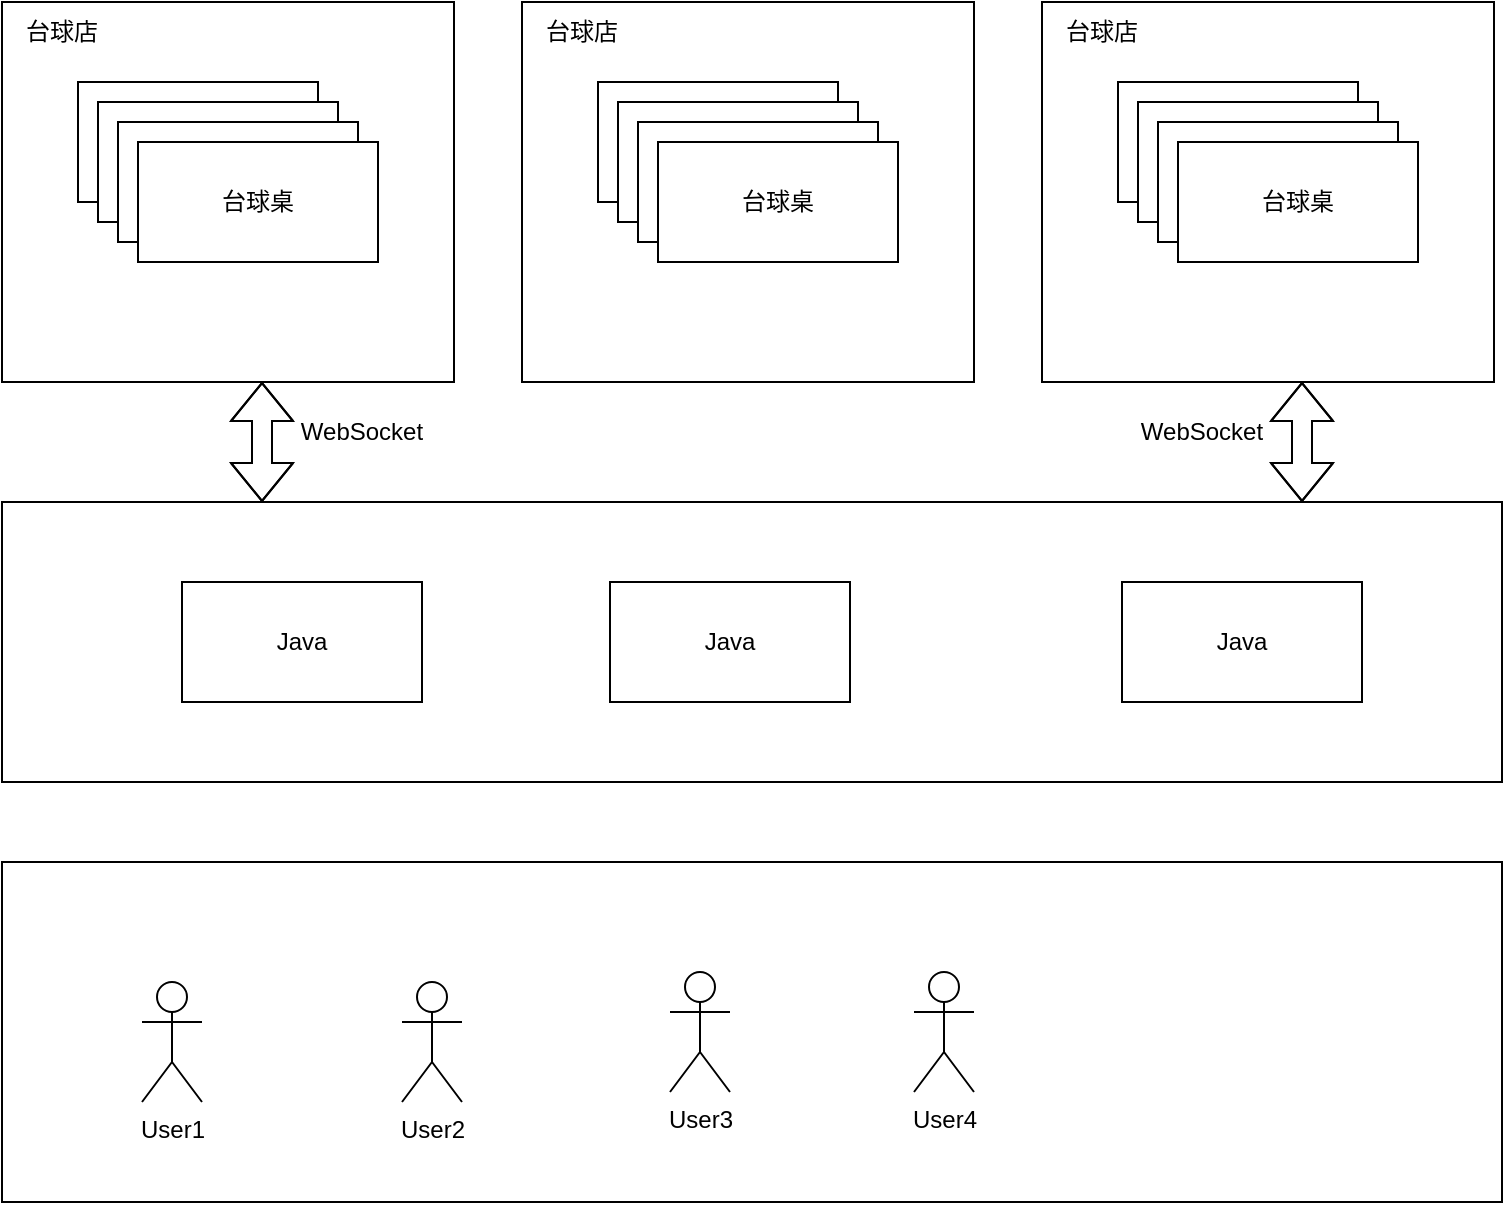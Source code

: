 <mxfile version="15.8.6" type="github">
  <diagram id="C5RBs43oDa-KdzZeNtuy" name="Page-1">
    <mxGraphModel dx="888" dy="481" grid="1" gridSize="10" guides="1" tooltips="1" connect="1" arrows="1" fold="1" page="1" pageScale="1" pageWidth="827" pageHeight="1169" math="0" shadow="0">
      <root>
        <mxCell id="WIyWlLk6GJQsqaUBKTNV-0" />
        <mxCell id="WIyWlLk6GJQsqaUBKTNV-1" parent="WIyWlLk6GJQsqaUBKTNV-0" />
        <mxCell id="8EkeosTM1MykOs4kjVNQ-19" value="" style="group" vertex="1" connectable="0" parent="WIyWlLk6GJQsqaUBKTNV-1">
          <mxGeometry x="50" y="140" width="226" height="190" as="geometry" />
        </mxCell>
        <mxCell id="8EkeosTM1MykOs4kjVNQ-7" value="" style="rounded=0;whiteSpace=wrap;html=1;" vertex="1" parent="8EkeosTM1MykOs4kjVNQ-19">
          <mxGeometry width="226" height="190" as="geometry" />
        </mxCell>
        <mxCell id="8EkeosTM1MykOs4kjVNQ-8" value="台球店" style="text;html=1;strokeColor=none;fillColor=none;align=center;verticalAlign=middle;whiteSpace=wrap;rounded=0;" vertex="1" parent="8EkeosTM1MykOs4kjVNQ-19">
          <mxGeometry width="60" height="30" as="geometry" />
        </mxCell>
        <mxCell id="8EkeosTM1MykOs4kjVNQ-9" value="" style="group" vertex="1" connectable="0" parent="8EkeosTM1MykOs4kjVNQ-19">
          <mxGeometry x="38" y="40" width="150" height="90" as="geometry" />
        </mxCell>
        <mxCell id="8EkeosTM1MykOs4kjVNQ-0" value="台球桌" style="rounded=0;whiteSpace=wrap;html=1;" vertex="1" parent="8EkeosTM1MykOs4kjVNQ-9">
          <mxGeometry width="120" height="60" as="geometry" />
        </mxCell>
        <mxCell id="8EkeosTM1MykOs4kjVNQ-4" value="台球桌" style="rounded=0;whiteSpace=wrap;html=1;" vertex="1" parent="8EkeosTM1MykOs4kjVNQ-9">
          <mxGeometry x="10" y="10" width="120" height="60" as="geometry" />
        </mxCell>
        <mxCell id="8EkeosTM1MykOs4kjVNQ-5" value="台球桌" style="rounded=0;whiteSpace=wrap;html=1;" vertex="1" parent="8EkeosTM1MykOs4kjVNQ-9">
          <mxGeometry x="20" y="20" width="120" height="60" as="geometry" />
        </mxCell>
        <mxCell id="8EkeosTM1MykOs4kjVNQ-6" value="台球桌" style="rounded=0;whiteSpace=wrap;html=1;" vertex="1" parent="8EkeosTM1MykOs4kjVNQ-9">
          <mxGeometry x="30" y="30" width="120" height="60" as="geometry" />
        </mxCell>
        <mxCell id="8EkeosTM1MykOs4kjVNQ-20" value="" style="group" vertex="1" connectable="0" parent="WIyWlLk6GJQsqaUBKTNV-1">
          <mxGeometry x="310" y="140" width="226" height="190" as="geometry" />
        </mxCell>
        <mxCell id="8EkeosTM1MykOs4kjVNQ-21" value="" style="rounded=0;whiteSpace=wrap;html=1;" vertex="1" parent="8EkeosTM1MykOs4kjVNQ-20">
          <mxGeometry width="226" height="190" as="geometry" />
        </mxCell>
        <mxCell id="8EkeosTM1MykOs4kjVNQ-22" value="台球店" style="text;html=1;strokeColor=none;fillColor=none;align=center;verticalAlign=middle;whiteSpace=wrap;rounded=0;" vertex="1" parent="8EkeosTM1MykOs4kjVNQ-20">
          <mxGeometry width="60" height="30" as="geometry" />
        </mxCell>
        <mxCell id="8EkeosTM1MykOs4kjVNQ-23" value="" style="group" vertex="1" connectable="0" parent="8EkeosTM1MykOs4kjVNQ-20">
          <mxGeometry x="38" y="40" width="150" height="90" as="geometry" />
        </mxCell>
        <mxCell id="8EkeosTM1MykOs4kjVNQ-24" value="台球桌" style="rounded=0;whiteSpace=wrap;html=1;" vertex="1" parent="8EkeosTM1MykOs4kjVNQ-23">
          <mxGeometry width="120" height="60" as="geometry" />
        </mxCell>
        <mxCell id="8EkeosTM1MykOs4kjVNQ-25" value="台球桌" style="rounded=0;whiteSpace=wrap;html=1;" vertex="1" parent="8EkeosTM1MykOs4kjVNQ-23">
          <mxGeometry x="10" y="10" width="120" height="60" as="geometry" />
        </mxCell>
        <mxCell id="8EkeosTM1MykOs4kjVNQ-26" value="台球桌" style="rounded=0;whiteSpace=wrap;html=1;" vertex="1" parent="8EkeosTM1MykOs4kjVNQ-23">
          <mxGeometry x="20" y="20" width="120" height="60" as="geometry" />
        </mxCell>
        <mxCell id="8EkeosTM1MykOs4kjVNQ-27" value="台球桌" style="rounded=0;whiteSpace=wrap;html=1;" vertex="1" parent="8EkeosTM1MykOs4kjVNQ-23">
          <mxGeometry x="30" y="30" width="120" height="60" as="geometry" />
        </mxCell>
        <mxCell id="8EkeosTM1MykOs4kjVNQ-28" value="" style="group" vertex="1" connectable="0" parent="WIyWlLk6GJQsqaUBKTNV-1">
          <mxGeometry x="570" y="140" width="226" height="190" as="geometry" />
        </mxCell>
        <mxCell id="8EkeosTM1MykOs4kjVNQ-29" value="" style="rounded=0;whiteSpace=wrap;html=1;" vertex="1" parent="8EkeosTM1MykOs4kjVNQ-28">
          <mxGeometry width="226" height="190" as="geometry" />
        </mxCell>
        <mxCell id="8EkeosTM1MykOs4kjVNQ-30" value="台球店" style="text;html=1;strokeColor=none;fillColor=none;align=center;verticalAlign=middle;whiteSpace=wrap;rounded=0;" vertex="1" parent="8EkeosTM1MykOs4kjVNQ-28">
          <mxGeometry width="60" height="30" as="geometry" />
        </mxCell>
        <mxCell id="8EkeosTM1MykOs4kjVNQ-31" value="" style="group" vertex="1" connectable="0" parent="8EkeosTM1MykOs4kjVNQ-28">
          <mxGeometry x="38" y="40" width="150" height="90" as="geometry" />
        </mxCell>
        <mxCell id="8EkeosTM1MykOs4kjVNQ-32" value="台球桌" style="rounded=0;whiteSpace=wrap;html=1;" vertex="1" parent="8EkeosTM1MykOs4kjVNQ-31">
          <mxGeometry width="120" height="60" as="geometry" />
        </mxCell>
        <mxCell id="8EkeosTM1MykOs4kjVNQ-33" value="台球桌" style="rounded=0;whiteSpace=wrap;html=1;" vertex="1" parent="8EkeosTM1MykOs4kjVNQ-31">
          <mxGeometry x="10" y="10" width="120" height="60" as="geometry" />
        </mxCell>
        <mxCell id="8EkeosTM1MykOs4kjVNQ-34" value="台球桌" style="rounded=0;whiteSpace=wrap;html=1;" vertex="1" parent="8EkeosTM1MykOs4kjVNQ-31">
          <mxGeometry x="20" y="20" width="120" height="60" as="geometry" />
        </mxCell>
        <mxCell id="8EkeosTM1MykOs4kjVNQ-35" value="台球桌" style="rounded=0;whiteSpace=wrap;html=1;" vertex="1" parent="8EkeosTM1MykOs4kjVNQ-31">
          <mxGeometry x="30" y="30" width="120" height="60" as="geometry" />
        </mxCell>
        <mxCell id="8EkeosTM1MykOs4kjVNQ-36" value="" style="rounded=0;whiteSpace=wrap;html=1;" vertex="1" parent="WIyWlLk6GJQsqaUBKTNV-1">
          <mxGeometry x="50" y="390" width="750" height="140" as="geometry" />
        </mxCell>
        <mxCell id="8EkeosTM1MykOs4kjVNQ-37" value="Java" style="rounded=0;whiteSpace=wrap;html=1;" vertex="1" parent="WIyWlLk6GJQsqaUBKTNV-1">
          <mxGeometry x="140" y="430" width="120" height="60" as="geometry" />
        </mxCell>
        <mxCell id="8EkeosTM1MykOs4kjVNQ-38" value="Java" style="rounded=0;whiteSpace=wrap;html=1;" vertex="1" parent="WIyWlLk6GJQsqaUBKTNV-1">
          <mxGeometry x="610" y="430" width="120" height="60" as="geometry" />
        </mxCell>
        <mxCell id="8EkeosTM1MykOs4kjVNQ-39" value="Java" style="rounded=0;whiteSpace=wrap;html=1;" vertex="1" parent="WIyWlLk6GJQsqaUBKTNV-1">
          <mxGeometry x="354" y="430" width="120" height="60" as="geometry" />
        </mxCell>
        <mxCell id="8EkeosTM1MykOs4kjVNQ-40" value="" style="shape=flexArrow;endArrow=classic;startArrow=classic;html=1;rounded=0;" edge="1" parent="WIyWlLk6GJQsqaUBKTNV-1">
          <mxGeometry width="100" height="100" relative="1" as="geometry">
            <mxPoint x="180" y="390" as="sourcePoint" />
            <mxPoint x="180" y="330" as="targetPoint" />
            <Array as="points">
              <mxPoint x="180" y="360" />
              <mxPoint x="180" y="330" />
            </Array>
          </mxGeometry>
        </mxCell>
        <mxCell id="8EkeosTM1MykOs4kjVNQ-42" value="" style="shape=flexArrow;endArrow=classic;startArrow=classic;html=1;rounded=0;" edge="1" parent="WIyWlLk6GJQsqaUBKTNV-1">
          <mxGeometry width="100" height="100" relative="1" as="geometry">
            <mxPoint x="700" y="390" as="sourcePoint" />
            <mxPoint x="700" y="330" as="targetPoint" />
            <Array as="points">
              <mxPoint x="700" y="360" />
              <mxPoint x="700" y="330" />
            </Array>
          </mxGeometry>
        </mxCell>
        <mxCell id="8EkeosTM1MykOs4kjVNQ-43" value="WebSocket" style="text;html=1;strokeColor=none;fillColor=none;align=center;verticalAlign=middle;whiteSpace=wrap;rounded=0;" vertex="1" parent="WIyWlLk6GJQsqaUBKTNV-1">
          <mxGeometry x="200" y="340" width="60" height="30" as="geometry" />
        </mxCell>
        <mxCell id="8EkeosTM1MykOs4kjVNQ-44" value="WebSocket" style="text;html=1;strokeColor=none;fillColor=none;align=center;verticalAlign=middle;whiteSpace=wrap;rounded=0;" vertex="1" parent="WIyWlLk6GJQsqaUBKTNV-1">
          <mxGeometry x="620" y="340" width="60" height="30" as="geometry" />
        </mxCell>
        <mxCell id="8EkeosTM1MykOs4kjVNQ-45" value="" style="rounded=0;whiteSpace=wrap;html=1;" vertex="1" parent="WIyWlLk6GJQsqaUBKTNV-1">
          <mxGeometry x="50" y="570" width="750" height="170" as="geometry" />
        </mxCell>
        <mxCell id="8EkeosTM1MykOs4kjVNQ-46" value="User1" style="shape=umlActor;verticalLabelPosition=bottom;verticalAlign=top;html=1;outlineConnect=0;" vertex="1" parent="WIyWlLk6GJQsqaUBKTNV-1">
          <mxGeometry x="120" y="630" width="30" height="60" as="geometry" />
        </mxCell>
        <mxCell id="8EkeosTM1MykOs4kjVNQ-50" value="User2" style="shape=umlActor;verticalLabelPosition=bottom;verticalAlign=top;html=1;outlineConnect=0;" vertex="1" parent="WIyWlLk6GJQsqaUBKTNV-1">
          <mxGeometry x="250" y="630" width="30" height="60" as="geometry" />
        </mxCell>
        <mxCell id="8EkeosTM1MykOs4kjVNQ-51" value="User3" style="shape=umlActor;verticalLabelPosition=bottom;verticalAlign=top;html=1;outlineConnect=0;" vertex="1" parent="WIyWlLk6GJQsqaUBKTNV-1">
          <mxGeometry x="384" y="625" width="30" height="60" as="geometry" />
        </mxCell>
        <mxCell id="8EkeosTM1MykOs4kjVNQ-52" value="User4" style="shape=umlActor;verticalLabelPosition=bottom;verticalAlign=top;html=1;outlineConnect=0;" vertex="1" parent="WIyWlLk6GJQsqaUBKTNV-1">
          <mxGeometry x="506" y="625" width="30" height="60" as="geometry" />
        </mxCell>
      </root>
    </mxGraphModel>
  </diagram>
</mxfile>
